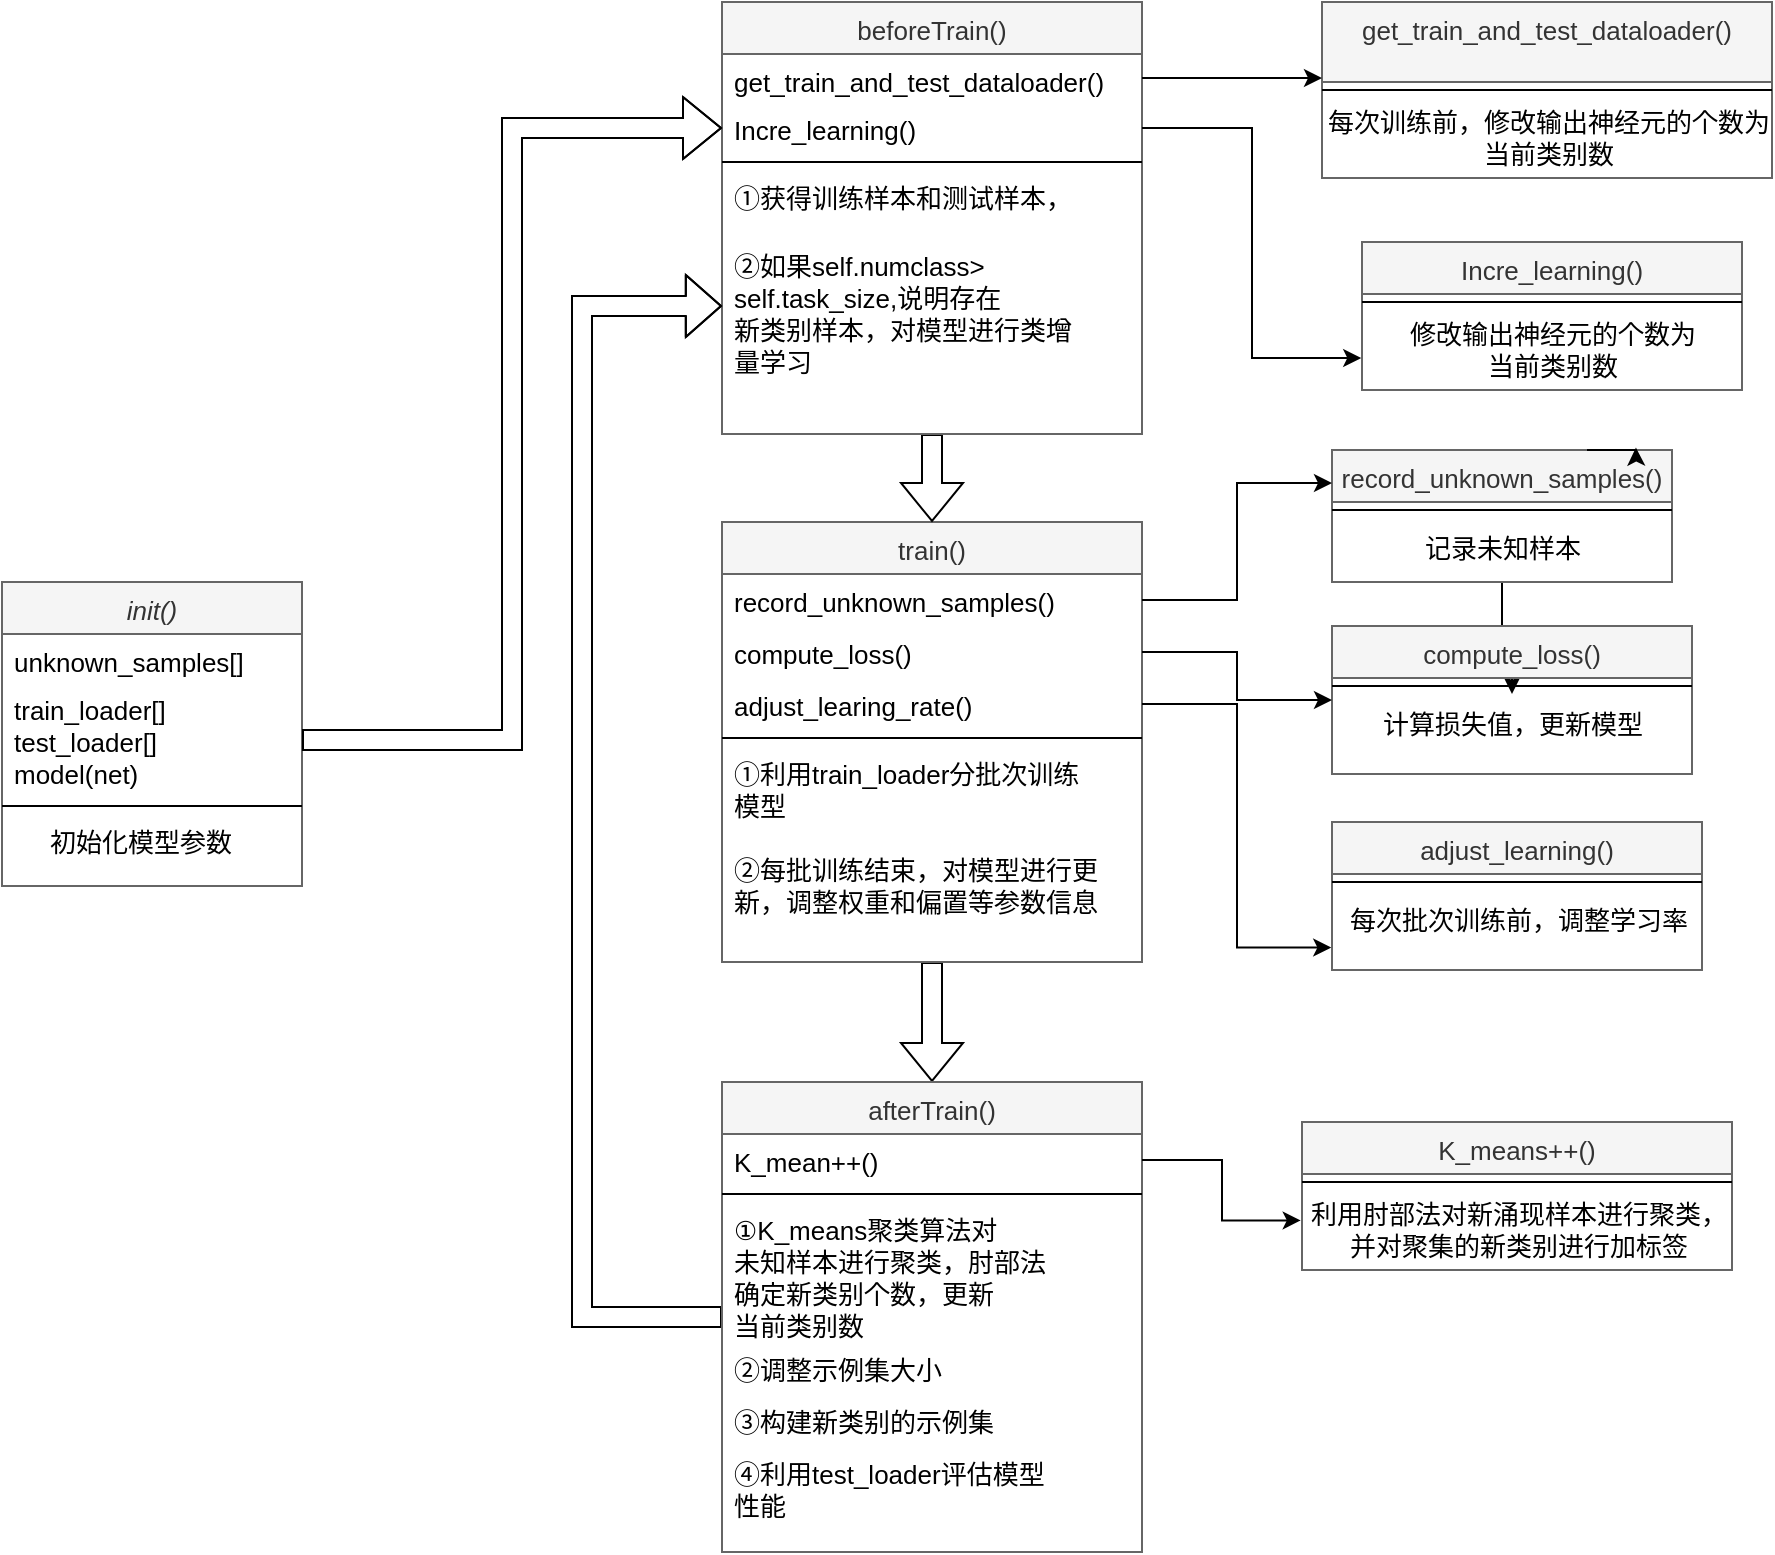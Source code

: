 <mxfile version="24.2.2" type="github">
  <diagram id="C5RBs43oDa-KdzZeNtuy" name="Page-1">
    <mxGraphModel dx="986" dy="570" grid="1" gridSize="10" guides="1" tooltips="1" connect="1" arrows="1" fold="1" page="1" pageScale="1" pageWidth="827" pageHeight="1169" math="0" shadow="0">
      <root>
        <mxCell id="WIyWlLk6GJQsqaUBKTNV-0" />
        <mxCell id="WIyWlLk6GJQsqaUBKTNV-1" parent="WIyWlLk6GJQsqaUBKTNV-0" />
        <mxCell id="zkfFHV4jXpPFQw0GAbJ--0" value="init()" style="swimlane;fontStyle=2;align=center;verticalAlign=top;childLayout=stackLayout;horizontal=1;startSize=26;horizontalStack=0;resizeParent=1;resizeLast=0;collapsible=1;marginBottom=0;rounded=0;shadow=0;strokeWidth=1;fontSize=13;fillColor=#f5f5f5;fontColor=#333333;strokeColor=#666666;" parent="WIyWlLk6GJQsqaUBKTNV-1" vertex="1">
          <mxGeometry x="100" y="290" width="150" height="152" as="geometry">
            <mxRectangle x="230" y="140" width="160" height="26" as="alternateBounds" />
          </mxGeometry>
        </mxCell>
        <mxCell id="zkfFHV4jXpPFQw0GAbJ--1" value="unknown_samples[]" style="text;align=left;verticalAlign=top;spacingLeft=4;spacingRight=4;overflow=hidden;rotatable=0;points=[[0,0.5],[1,0.5]];portConstraint=eastwest;fontSize=13;" parent="zkfFHV4jXpPFQw0GAbJ--0" vertex="1">
          <mxGeometry y="26" width="150" height="24" as="geometry" />
        </mxCell>
        <mxCell id="zkfFHV4jXpPFQw0GAbJ--3" value="train_loader[]&#xa;test_loader[]&#xa;model(net)" style="text;align=left;verticalAlign=top;spacingLeft=4;spacingRight=4;overflow=hidden;rotatable=0;points=[[0,0.5],[1,0.5]];portConstraint=eastwest;rounded=0;shadow=0;html=0;fontSize=13;" parent="zkfFHV4jXpPFQw0GAbJ--0" vertex="1">
          <mxGeometry y="50" width="150" height="58" as="geometry" />
        </mxCell>
        <mxCell id="zkfFHV4jXpPFQw0GAbJ--4" value="" style="line;html=1;strokeWidth=1;align=left;verticalAlign=middle;spacingTop=-1;spacingLeft=3;spacingRight=3;rotatable=0;labelPosition=right;points=[];portConstraint=eastwest;fontSize=13;" parent="zkfFHV4jXpPFQw0GAbJ--0" vertex="1">
          <mxGeometry y="108" width="150" height="8" as="geometry" />
        </mxCell>
        <mxCell id="zkfFHV4jXpPFQw0GAbJ--5" value="     初始化模型参数" style="text;align=left;verticalAlign=top;spacingLeft=4;spacingRight=4;overflow=hidden;rotatable=0;points=[[0,0.5],[1,0.5]];portConstraint=eastwest;fontSize=13;" parent="zkfFHV4jXpPFQw0GAbJ--0" vertex="1">
          <mxGeometry y="116" width="150" height="26" as="geometry" />
        </mxCell>
        <mxCell id="V140lpXY4jJ7KvVy1Jy8-54" style="edgeStyle=orthogonalEdgeStyle;rounded=0;orthogonalLoop=1;jettySize=auto;html=1;entryX=0.5;entryY=0;entryDx=0;entryDy=0;shape=flexArrow;" edge="1" parent="WIyWlLk6GJQsqaUBKTNV-1" source="zkfFHV4jXpPFQw0GAbJ--17" target="V140lpXY4jJ7KvVy1Jy8-9">
          <mxGeometry relative="1" as="geometry" />
        </mxCell>
        <mxCell id="zkfFHV4jXpPFQw0GAbJ--17" value="train()" style="swimlane;fontStyle=0;align=center;verticalAlign=top;childLayout=stackLayout;horizontal=1;startSize=26;horizontalStack=0;resizeParent=1;resizeLast=0;collapsible=1;marginBottom=0;rounded=0;shadow=0;strokeWidth=1;fontSize=13;fillColor=#f5f5f5;fontColor=#333333;strokeColor=#666666;" parent="WIyWlLk6GJQsqaUBKTNV-1" vertex="1">
          <mxGeometry x="460" y="260" width="210" height="220" as="geometry">
            <mxRectangle x="550" y="140" width="160" height="26" as="alternateBounds" />
          </mxGeometry>
        </mxCell>
        <mxCell id="zkfFHV4jXpPFQw0GAbJ--20" value="record_unknown_samples()" style="text;align=left;verticalAlign=top;spacingLeft=4;spacingRight=4;overflow=hidden;rotatable=0;points=[[0,0.5],[1,0.5]];portConstraint=eastwest;rounded=0;shadow=0;html=0;fontSize=13;" parent="zkfFHV4jXpPFQw0GAbJ--17" vertex="1">
          <mxGeometry y="26" width="210" height="26" as="geometry" />
        </mxCell>
        <mxCell id="zkfFHV4jXpPFQw0GAbJ--21" value="compute_loss()" style="text;align=left;verticalAlign=top;spacingLeft=4;spacingRight=4;overflow=hidden;rotatable=0;points=[[0,0.5],[1,0.5]];portConstraint=eastwest;rounded=0;shadow=0;html=0;fontSize=13;" parent="zkfFHV4jXpPFQw0GAbJ--17" vertex="1">
          <mxGeometry y="52" width="210" height="26" as="geometry" />
        </mxCell>
        <mxCell id="zkfFHV4jXpPFQw0GAbJ--22" value="adjust_learing_rate()" style="text;align=left;verticalAlign=top;spacingLeft=4;spacingRight=4;overflow=hidden;rotatable=0;points=[[0,0.5],[1,0.5]];portConstraint=eastwest;rounded=0;shadow=0;html=0;fontSize=13;" parent="zkfFHV4jXpPFQw0GAbJ--17" vertex="1">
          <mxGeometry y="78" width="210" height="26" as="geometry" />
        </mxCell>
        <mxCell id="zkfFHV4jXpPFQw0GAbJ--23" value="" style="line;html=1;strokeWidth=1;align=left;verticalAlign=middle;spacingTop=-1;spacingLeft=3;spacingRight=3;rotatable=0;labelPosition=right;points=[];portConstraint=eastwest;fontSize=13;" parent="zkfFHV4jXpPFQw0GAbJ--17" vertex="1">
          <mxGeometry y="104" width="210" height="8" as="geometry" />
        </mxCell>
        <mxCell id="zkfFHV4jXpPFQw0GAbJ--24" value="①利用train_loader分批次训练&#xa;模型" style="text;align=left;verticalAlign=top;spacingLeft=4;spacingRight=4;overflow=hidden;rotatable=0;points=[[0,0.5],[1,0.5]];portConstraint=eastwest;fontSize=13;" parent="zkfFHV4jXpPFQw0GAbJ--17" vertex="1">
          <mxGeometry y="112" width="210" height="48" as="geometry" />
        </mxCell>
        <mxCell id="zkfFHV4jXpPFQw0GAbJ--25" value="②每批训练结束，对模型进行更&#xa;新，调整权重和偏置等参数信息" style="text;align=left;verticalAlign=top;spacingLeft=4;spacingRight=4;overflow=hidden;rotatable=0;points=[[0,0.5],[1,0.5]];portConstraint=eastwest;fontSize=13;" parent="zkfFHV4jXpPFQw0GAbJ--17" vertex="1">
          <mxGeometry y="160" width="210" height="60" as="geometry" />
        </mxCell>
        <mxCell id="V140lpXY4jJ7KvVy1Jy8-53" style="edgeStyle=orthogonalEdgeStyle;rounded=0;orthogonalLoop=1;jettySize=auto;html=1;exitX=0.5;exitY=1;exitDx=0;exitDy=0;entryX=0.5;entryY=0;entryDx=0;entryDy=0;shape=flexArrow;" edge="1" parent="WIyWlLk6GJQsqaUBKTNV-1" source="V140lpXY4jJ7KvVy1Jy8-0" target="zkfFHV4jXpPFQw0GAbJ--17">
          <mxGeometry relative="1" as="geometry" />
        </mxCell>
        <mxCell id="V140lpXY4jJ7KvVy1Jy8-0" value="beforeTrain()" style="swimlane;fontStyle=0;align=center;verticalAlign=top;childLayout=stackLayout;horizontal=1;startSize=26;horizontalStack=0;resizeParent=1;resizeLast=0;collapsible=1;marginBottom=0;rounded=0;shadow=0;strokeWidth=1;fontSize=13;fillColor=#f5f5f5;fontColor=#333333;strokeColor=#666666;" vertex="1" parent="WIyWlLk6GJQsqaUBKTNV-1">
          <mxGeometry x="460" width="210" height="216" as="geometry">
            <mxRectangle x="550" y="140" width="160" height="26" as="alternateBounds" />
          </mxGeometry>
        </mxCell>
        <mxCell id="V140lpXY4jJ7KvVy1Jy8-1" value="get_train_and_test_dataloader()" style="text;align=left;verticalAlign=top;spacingLeft=4;spacingRight=4;overflow=hidden;rotatable=0;points=[[0,0.5],[1,0.5]];portConstraint=eastwest;fontSize=13;" vertex="1" parent="V140lpXY4jJ7KvVy1Jy8-0">
          <mxGeometry y="26" width="210" height="24" as="geometry" />
        </mxCell>
        <mxCell id="V140lpXY4jJ7KvVy1Jy8-2" value="Incre_learning()" style="text;align=left;verticalAlign=top;spacingLeft=4;spacingRight=4;overflow=hidden;rotatable=0;points=[[0,0.5],[1,0.5]];portConstraint=eastwest;rounded=0;shadow=0;html=0;fontSize=13;" vertex="1" parent="V140lpXY4jJ7KvVy1Jy8-0">
          <mxGeometry y="50" width="210" height="26" as="geometry" />
        </mxCell>
        <mxCell id="V140lpXY4jJ7KvVy1Jy8-6" value="" style="line;html=1;strokeWidth=1;align=left;verticalAlign=middle;spacingTop=-1;spacingLeft=3;spacingRight=3;rotatable=0;labelPosition=right;points=[];portConstraint=eastwest;fontSize=13;" vertex="1" parent="V140lpXY4jJ7KvVy1Jy8-0">
          <mxGeometry y="76" width="210" height="8" as="geometry" />
        </mxCell>
        <mxCell id="V140lpXY4jJ7KvVy1Jy8-7" value="①获得训练样本和测试样本，" style="text;align=left;verticalAlign=top;spacingLeft=4;spacingRight=4;overflow=hidden;rotatable=0;points=[[0,0.5],[1,0.5]];portConstraint=eastwest;fontSize=13;" vertex="1" parent="V140lpXY4jJ7KvVy1Jy8-0">
          <mxGeometry y="84" width="210" height="34" as="geometry" />
        </mxCell>
        <mxCell id="V140lpXY4jJ7KvVy1Jy8-8" value="②如果self.numclass&gt;&#xa;self.task_size,说明存在&#xa;新类别样本，对模型进行类增&#xa;量学习" style="text;align=left;verticalAlign=top;spacingLeft=4;spacingRight=4;overflow=hidden;rotatable=0;points=[[0,0.5],[1,0.5]];portConstraint=eastwest;fontSize=13;" vertex="1" parent="V140lpXY4jJ7KvVy1Jy8-0">
          <mxGeometry y="118" width="210" height="68" as="geometry" />
        </mxCell>
        <mxCell id="V140lpXY4jJ7KvVy1Jy8-59" style="edgeStyle=orthogonalEdgeStyle;rounded=0;orthogonalLoop=1;jettySize=auto;html=1;shape=flexArrow;endSize=5.53;" edge="1" parent="WIyWlLk6GJQsqaUBKTNV-1" source="V140lpXY4jJ7KvVy1Jy8-9" target="V140lpXY4jJ7KvVy1Jy8-8">
          <mxGeometry relative="1" as="geometry">
            <Array as="points">
              <mxPoint x="390" y="658" />
              <mxPoint x="390" y="152" />
            </Array>
          </mxGeometry>
        </mxCell>
        <mxCell id="V140lpXY4jJ7KvVy1Jy8-9" value="afterTrain()" style="swimlane;fontStyle=0;align=center;verticalAlign=top;childLayout=stackLayout;horizontal=1;startSize=26;horizontalStack=0;resizeParent=1;resizeLast=0;collapsible=1;marginBottom=0;rounded=0;shadow=0;strokeWidth=1;fontSize=13;fillColor=#f5f5f5;fontColor=#333333;strokeColor=#666666;" vertex="1" parent="WIyWlLk6GJQsqaUBKTNV-1">
          <mxGeometry x="460" y="540" width="210" height="235" as="geometry">
            <mxRectangle x="550" y="140" width="160" height="26" as="alternateBounds" />
          </mxGeometry>
        </mxCell>
        <mxCell id="V140lpXY4jJ7KvVy1Jy8-10" value="K_mean++()" style="text;align=left;verticalAlign=top;spacingLeft=4;spacingRight=4;overflow=hidden;rotatable=0;points=[[0,0.5],[1,0.5]];portConstraint=eastwest;fontSize=13;" vertex="1" parent="V140lpXY4jJ7KvVy1Jy8-9">
          <mxGeometry y="26" width="210" height="26" as="geometry" />
        </mxCell>
        <mxCell id="V140lpXY4jJ7KvVy1Jy8-15" value="" style="line;html=1;strokeWidth=1;align=left;verticalAlign=middle;spacingTop=-1;spacingLeft=3;spacingRight=3;rotatable=0;labelPosition=right;points=[];portConstraint=eastwest;fontSize=13;" vertex="1" parent="V140lpXY4jJ7KvVy1Jy8-9">
          <mxGeometry y="52" width="210" height="8" as="geometry" />
        </mxCell>
        <mxCell id="V140lpXY4jJ7KvVy1Jy8-16" value="①K_means聚类算法对&#xa;未知样本进行聚类，肘部法&#xa;确定新类别个数，更新&#xa;当前类别数" style="text;align=left;verticalAlign=top;spacingLeft=4;spacingRight=4;overflow=hidden;rotatable=0;points=[[0,0.5],[1,0.5]];portConstraint=eastwest;fontSize=13;" vertex="1" parent="V140lpXY4jJ7KvVy1Jy8-9">
          <mxGeometry y="60" width="210" height="70" as="geometry" />
        </mxCell>
        <mxCell id="V140lpXY4jJ7KvVy1Jy8-17" value="②调整示例集大小" style="text;align=left;verticalAlign=top;spacingLeft=4;spacingRight=4;overflow=hidden;rotatable=0;points=[[0,0.5],[1,0.5]];portConstraint=eastwest;fontSize=13;" vertex="1" parent="V140lpXY4jJ7KvVy1Jy8-9">
          <mxGeometry y="130" width="210" height="26" as="geometry" />
        </mxCell>
        <mxCell id="V140lpXY4jJ7KvVy1Jy8-26" value="③构建新类别的示例集" style="text;align=left;verticalAlign=top;spacingLeft=4;spacingRight=4;overflow=hidden;rotatable=0;points=[[0,0.5],[1,0.5]];portConstraint=eastwest;fontSize=13;" vertex="1" parent="V140lpXY4jJ7KvVy1Jy8-9">
          <mxGeometry y="156" width="210" height="26" as="geometry" />
        </mxCell>
        <mxCell id="V140lpXY4jJ7KvVy1Jy8-27" value="④利用test_loader评估模型&#xa;性能" style="text;align=left;verticalAlign=top;spacingLeft=4;spacingRight=4;overflow=hidden;rotatable=0;points=[[0,0.5],[1,0.5]];portConstraint=eastwest;fontSize=13;" vertex="1" parent="V140lpXY4jJ7KvVy1Jy8-9">
          <mxGeometry y="182" width="210" height="38" as="geometry" />
        </mxCell>
        <mxCell id="V140lpXY4jJ7KvVy1Jy8-21" value="Incre_learning()" style="swimlane;fontStyle=0;align=center;verticalAlign=top;childLayout=stackLayout;horizontal=1;startSize=26;horizontalStack=0;resizeParent=1;resizeLast=0;collapsible=1;marginBottom=0;rounded=0;shadow=0;strokeWidth=1;fontSize=13;fillColor=#f5f5f5;fontColor=#333333;strokeColor=#666666;" vertex="1" parent="WIyWlLk6GJQsqaUBKTNV-1">
          <mxGeometry x="780" y="120" width="190" height="74" as="geometry">
            <mxRectangle x="340" y="380" width="170" height="26" as="alternateBounds" />
          </mxGeometry>
        </mxCell>
        <mxCell id="V140lpXY4jJ7KvVy1Jy8-23" value="" style="line;html=1;strokeWidth=1;align=left;verticalAlign=middle;spacingTop=-1;spacingLeft=3;spacingRight=3;rotatable=0;labelPosition=right;points=[];portConstraint=eastwest;fontSize=13;" vertex="1" parent="V140lpXY4jJ7KvVy1Jy8-21">
          <mxGeometry y="26" width="190" height="8" as="geometry" />
        </mxCell>
        <mxCell id="V140lpXY4jJ7KvVy1Jy8-24" value="修改输出神经元的个数为&lt;div style=&quot;font-size: 13px;&quot;&gt;当前类别数&lt;/div&gt;" style="text;html=1;align=center;verticalAlign=middle;resizable=0;points=[];autosize=1;strokeColor=none;fillColor=none;fontSize=13;" vertex="1" parent="V140lpXY4jJ7KvVy1Jy8-21">
          <mxGeometry y="34" width="190" height="40" as="geometry" />
        </mxCell>
        <mxCell id="V140lpXY4jJ7KvVy1Jy8-30" value="get_train_and_test_dataloader()" style="swimlane;fontStyle=0;align=center;verticalAlign=top;childLayout=stackLayout;horizontal=1;startSize=40;horizontalStack=0;resizeParent=1;resizeLast=0;collapsible=1;marginBottom=0;rounded=0;shadow=0;strokeWidth=1;fontSize=13;fillColor=#f5f5f5;fontColor=#333333;strokeColor=#666666;" vertex="1" parent="WIyWlLk6GJQsqaUBKTNV-1">
          <mxGeometry x="760" width="225" height="88" as="geometry">
            <mxRectangle x="340" y="380" width="170" height="26" as="alternateBounds" />
          </mxGeometry>
        </mxCell>
        <mxCell id="V140lpXY4jJ7KvVy1Jy8-31" value="" style="line;html=1;strokeWidth=1;align=left;verticalAlign=middle;spacingTop=-1;spacingLeft=3;spacingRight=3;rotatable=0;labelPosition=right;points=[];portConstraint=eastwest;fontSize=13;" vertex="1" parent="V140lpXY4jJ7KvVy1Jy8-30">
          <mxGeometry y="40" width="225" height="8" as="geometry" />
        </mxCell>
        <mxCell id="V140lpXY4jJ7KvVy1Jy8-32" value="每次训练前，修改输出神经元的个数为&lt;div style=&quot;font-size: 13px;&quot;&gt;当前类别数&lt;/div&gt;" style="text;html=1;align=center;verticalAlign=middle;resizable=0;points=[];autosize=1;strokeColor=none;fillColor=none;fontSize=13;" vertex="1" parent="V140lpXY4jJ7KvVy1Jy8-30">
          <mxGeometry y="48" width="225" height="40" as="geometry" />
        </mxCell>
        <mxCell id="V140lpXY4jJ7KvVy1Jy8-33" style="edgeStyle=orthogonalEdgeStyle;rounded=0;orthogonalLoop=1;jettySize=auto;html=1;" edge="1" parent="WIyWlLk6GJQsqaUBKTNV-1" source="V140lpXY4jJ7KvVy1Jy8-1">
          <mxGeometry relative="1" as="geometry">
            <mxPoint x="760" y="38" as="targetPoint" />
          </mxGeometry>
        </mxCell>
        <mxCell id="V140lpXY4jJ7KvVy1Jy8-34" style="edgeStyle=orthogonalEdgeStyle;rounded=0;orthogonalLoop=1;jettySize=auto;html=1;exitX=1;exitY=0.5;exitDx=0;exitDy=0;entryX=-0.002;entryY=0.6;entryDx=0;entryDy=0;entryPerimeter=0;" edge="1" parent="WIyWlLk6GJQsqaUBKTNV-1" source="V140lpXY4jJ7KvVy1Jy8-2" target="V140lpXY4jJ7KvVy1Jy8-24">
          <mxGeometry relative="1" as="geometry" />
        </mxCell>
        <mxCell id="V140lpXY4jJ7KvVy1Jy8-62" value="" style="edgeStyle=orthogonalEdgeStyle;rounded=0;orthogonalLoop=1;jettySize=auto;html=1;" edge="1" parent="WIyWlLk6GJQsqaUBKTNV-1" source="V140lpXY4jJ7KvVy1Jy8-35" target="V140lpXY4jJ7KvVy1Jy8-40">
          <mxGeometry relative="1" as="geometry" />
        </mxCell>
        <mxCell id="V140lpXY4jJ7KvVy1Jy8-35" value="record_unknown_samples()" style="swimlane;fontStyle=0;align=center;verticalAlign=top;childLayout=stackLayout;horizontal=1;startSize=26;horizontalStack=0;resizeParent=1;resizeLast=0;collapsible=1;marginBottom=0;rounded=0;shadow=0;strokeWidth=1;fontSize=13;fillColor=#f5f5f5;fontColor=#333333;strokeColor=#666666;" vertex="1" parent="WIyWlLk6GJQsqaUBKTNV-1">
          <mxGeometry x="765" y="224" width="170" height="66" as="geometry">
            <mxRectangle x="340" y="380" width="170" height="26" as="alternateBounds" />
          </mxGeometry>
        </mxCell>
        <mxCell id="V140lpXY4jJ7KvVy1Jy8-36" value="" style="line;html=1;strokeWidth=1;align=left;verticalAlign=middle;spacingTop=-1;spacingLeft=3;spacingRight=3;rotatable=0;labelPosition=right;points=[];portConstraint=eastwest;fontSize=13;" vertex="1" parent="V140lpXY4jJ7KvVy1Jy8-35">
          <mxGeometry y="26" width="170" height="8" as="geometry" />
        </mxCell>
        <mxCell id="V140lpXY4jJ7KvVy1Jy8-37" value="记录未知样本" style="text;html=1;align=center;verticalAlign=middle;resizable=0;points=[];autosize=1;strokeColor=none;fillColor=none;fontSize=13;" vertex="1" parent="V140lpXY4jJ7KvVy1Jy8-35">
          <mxGeometry y="34" width="170" height="30" as="geometry" />
        </mxCell>
        <mxCell id="V140lpXY4jJ7KvVy1Jy8-38" value="compute_loss()" style="swimlane;fontStyle=0;align=center;verticalAlign=top;childLayout=stackLayout;horizontal=1;startSize=26;horizontalStack=0;resizeParent=1;resizeLast=0;collapsible=1;marginBottom=0;rounded=0;shadow=0;strokeWidth=1;fontSize=13;fillColor=#f5f5f5;fontColor=#333333;strokeColor=#666666;" vertex="1" parent="WIyWlLk6GJQsqaUBKTNV-1">
          <mxGeometry x="765" y="312" width="180" height="74" as="geometry">
            <mxRectangle x="340" y="380" width="170" height="26" as="alternateBounds" />
          </mxGeometry>
        </mxCell>
        <mxCell id="V140lpXY4jJ7KvVy1Jy8-39" value="" style="line;html=1;strokeWidth=1;align=left;verticalAlign=middle;spacingTop=-1;spacingLeft=3;spacingRight=3;rotatable=0;labelPosition=right;points=[];portConstraint=eastwest;fontSize=13;" vertex="1" parent="V140lpXY4jJ7KvVy1Jy8-38">
          <mxGeometry y="26" width="180" height="8" as="geometry" />
        </mxCell>
        <mxCell id="V140lpXY4jJ7KvVy1Jy8-40" value="计算损失值，更新模型" style="text;html=1;align=center;verticalAlign=middle;resizable=0;points=[];autosize=1;strokeColor=none;fillColor=none;fontSize=13;" vertex="1" parent="V140lpXY4jJ7KvVy1Jy8-38">
          <mxGeometry y="34" width="180" height="30" as="geometry" />
        </mxCell>
        <mxCell id="V140lpXY4jJ7KvVy1Jy8-41" value="adjust_learning()" style="swimlane;fontStyle=0;align=center;verticalAlign=top;childLayout=stackLayout;horizontal=1;startSize=26;horizontalStack=0;resizeParent=1;resizeLast=0;collapsible=1;marginBottom=0;rounded=0;shadow=0;strokeWidth=1;fontSize=13;fillColor=#f5f5f5;fontColor=#333333;strokeColor=#666666;" vertex="1" parent="WIyWlLk6GJQsqaUBKTNV-1">
          <mxGeometry x="765" y="410" width="185" height="74" as="geometry">
            <mxRectangle x="340" y="380" width="170" height="26" as="alternateBounds" />
          </mxGeometry>
        </mxCell>
        <mxCell id="V140lpXY4jJ7KvVy1Jy8-42" value="" style="line;html=1;strokeWidth=1;align=left;verticalAlign=middle;spacingTop=-1;spacingLeft=3;spacingRight=3;rotatable=0;labelPosition=right;points=[];portConstraint=eastwest;fontSize=13;" vertex="1" parent="V140lpXY4jJ7KvVy1Jy8-41">
          <mxGeometry y="26" width="185" height="8" as="geometry" />
        </mxCell>
        <mxCell id="V140lpXY4jJ7KvVy1Jy8-43" value="每次批次训练前，调整学习率" style="text;html=1;align=center;verticalAlign=middle;resizable=0;points=[];autosize=1;strokeColor=none;fillColor=none;fontSize=13;" vertex="1" parent="V140lpXY4jJ7KvVy1Jy8-41">
          <mxGeometry y="34" width="185" height="30" as="geometry" />
        </mxCell>
        <mxCell id="V140lpXY4jJ7KvVy1Jy8-44" style="edgeStyle=orthogonalEdgeStyle;rounded=0;orthogonalLoop=1;jettySize=auto;html=1;entryX=0;entryY=0.25;entryDx=0;entryDy=0;" edge="1" parent="WIyWlLk6GJQsqaUBKTNV-1" source="zkfFHV4jXpPFQw0GAbJ--20" target="V140lpXY4jJ7KvVy1Jy8-35">
          <mxGeometry relative="1" as="geometry" />
        </mxCell>
        <mxCell id="V140lpXY4jJ7KvVy1Jy8-45" style="edgeStyle=orthogonalEdgeStyle;rounded=0;orthogonalLoop=1;jettySize=auto;html=1;exitX=1;exitY=0.5;exitDx=0;exitDy=0;" edge="1" parent="WIyWlLk6GJQsqaUBKTNV-1" source="zkfFHV4jXpPFQw0GAbJ--21" target="V140lpXY4jJ7KvVy1Jy8-38">
          <mxGeometry relative="1" as="geometry" />
        </mxCell>
        <mxCell id="V140lpXY4jJ7KvVy1Jy8-46" style="edgeStyle=orthogonalEdgeStyle;rounded=0;orthogonalLoop=1;jettySize=auto;html=1;exitX=1;exitY=0.5;exitDx=0;exitDy=0;entryX=-0.002;entryY=0.96;entryDx=0;entryDy=0;entryPerimeter=0;" edge="1" parent="WIyWlLk6GJQsqaUBKTNV-1" source="zkfFHV4jXpPFQw0GAbJ--22" target="V140lpXY4jJ7KvVy1Jy8-43">
          <mxGeometry relative="1" as="geometry" />
        </mxCell>
        <mxCell id="V140lpXY4jJ7KvVy1Jy8-47" value="K_means++()" style="swimlane;fontStyle=0;align=center;verticalAlign=top;childLayout=stackLayout;horizontal=1;startSize=26;horizontalStack=0;resizeParent=1;resizeLast=0;collapsible=1;marginBottom=0;rounded=0;shadow=0;strokeWidth=1;fontSize=13;fillColor=#f5f5f5;fontColor=#333333;strokeColor=#666666;" vertex="1" parent="WIyWlLk6GJQsqaUBKTNV-1">
          <mxGeometry x="750" y="560" width="215" height="74" as="geometry">
            <mxRectangle x="340" y="380" width="170" height="26" as="alternateBounds" />
          </mxGeometry>
        </mxCell>
        <mxCell id="V140lpXY4jJ7KvVy1Jy8-48" value="" style="line;html=1;strokeWidth=1;align=left;verticalAlign=middle;spacingTop=-1;spacingLeft=3;spacingRight=3;rotatable=0;labelPosition=right;points=[];portConstraint=eastwest;fontSize=13;" vertex="1" parent="V140lpXY4jJ7KvVy1Jy8-47">
          <mxGeometry y="26" width="215" height="8" as="geometry" />
        </mxCell>
        <mxCell id="V140lpXY4jJ7KvVy1Jy8-49" value="利用肘部法对新涌现样本进行聚类，&lt;div&gt;并对聚集的新类别进行加标签&lt;/div&gt;" style="text;html=1;align=center;verticalAlign=middle;resizable=0;points=[];autosize=1;strokeColor=none;fillColor=none;fontSize=13;" vertex="1" parent="V140lpXY4jJ7KvVy1Jy8-47">
          <mxGeometry y="34" width="215" height="40" as="geometry" />
        </mxCell>
        <mxCell id="V140lpXY4jJ7KvVy1Jy8-51" style="edgeStyle=orthogonalEdgeStyle;rounded=0;orthogonalLoop=1;jettySize=auto;html=1;exitX=1;exitY=0.5;exitDx=0;exitDy=0;entryX=-0.003;entryY=0.38;entryDx=0;entryDy=0;entryPerimeter=0;" edge="1" parent="WIyWlLk6GJQsqaUBKTNV-1" source="V140lpXY4jJ7KvVy1Jy8-10" target="V140lpXY4jJ7KvVy1Jy8-49">
          <mxGeometry relative="1" as="geometry" />
        </mxCell>
        <mxCell id="V140lpXY4jJ7KvVy1Jy8-52" style="edgeStyle=orthogonalEdgeStyle;rounded=0;orthogonalLoop=1;jettySize=auto;html=1;entryX=0;entryY=0.5;entryDx=0;entryDy=0;shape=flexArrow;" edge="1" parent="WIyWlLk6GJQsqaUBKTNV-1" source="zkfFHV4jXpPFQw0GAbJ--3" target="V140lpXY4jJ7KvVy1Jy8-2">
          <mxGeometry relative="1" as="geometry" />
        </mxCell>
        <mxCell id="V140lpXY4jJ7KvVy1Jy8-61" style="edgeStyle=orthogonalEdgeStyle;rounded=0;orthogonalLoop=1;jettySize=auto;html=1;exitX=0.75;exitY=0;exitDx=0;exitDy=0;entryX=0.894;entryY=-0.018;entryDx=0;entryDy=0;entryPerimeter=0;" edge="1" parent="WIyWlLk6GJQsqaUBKTNV-1" source="V140lpXY4jJ7KvVy1Jy8-35" target="V140lpXY4jJ7KvVy1Jy8-35">
          <mxGeometry relative="1" as="geometry" />
        </mxCell>
      </root>
    </mxGraphModel>
  </diagram>
</mxfile>
